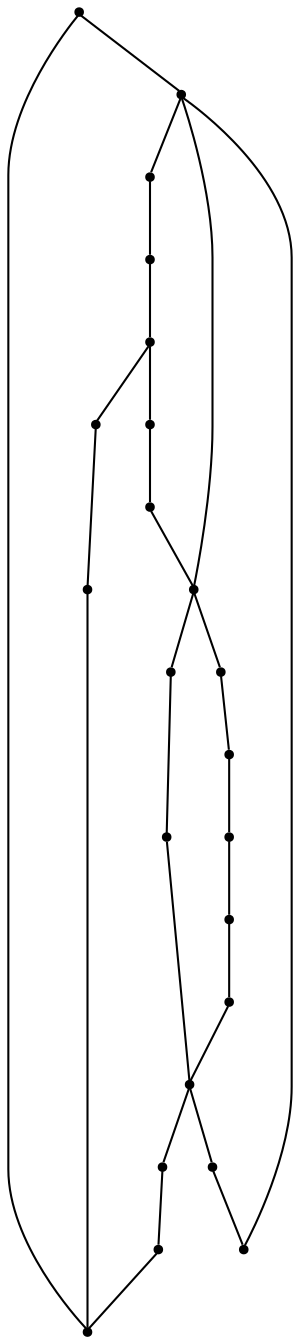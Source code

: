 graph {
  node [shape=point,comment="{\"directed\":false,\"doi\":\"10.4230/LIPIcs.GD.2024.40\",\"figure\":\"? (1)\"}"]

  v0 [pos="1868.9786292338504,1525.203447812811"]
  v1 [pos="1828.9662164531494,1495.2023284471027"]
  v2 [pos="1948.9993528659174,1585.2054322220183"]
  v3 [pos="1938.9953195821142,1555.2043128563103"]
  v4 [pos="1898.986817943337,1435.200089715686"]
  v5 [pos="1888.98272106373,1405.1989703499778"]
  v6 [pos="1728.9374898492792,1465.2012090813942"]
  v7 [pos="1648.9167026214081,1495.2023284471027"]
  v8 [pos="1808.9621246232696,1435.200089715686"]
  v9 [pos="1868.9786292338504,1435.200089715686"]
  v10 [pos="1848.97049907044,1465.2012090813942"]
  v11 [pos="1888.9828164574355,1615.2065515877268"]
  v12 [pos="1828.9663118468548,1645.207670953435"]
  v13 [pos="1768.949711842569,1675.2087903191432"]
  v14 [pos="1818.9623103609536,1525.2034478128107"]
  v15 [pos="1778.9538087221758,1645.207670953435"]
  v16 [pos="1748.945492821082,1645.207670953435"]
  v17 [pos="1668.9209852386987,1525.2034478128107"]
  v18 [pos="1628.9124835999214,1555.2043128563103"]
  v19 [pos="1618.9083867203144,1585.2054322220185"]
  v20 [pos="1638.912669337605,1525.2034478128107"]
  v21 [pos="1718.9373041115955,1645.207670953435"]
  v22 [pos="1668.920985238699,1615.2065515877266"]

  v0 -- v1 [id="-1",pos="1868.9786292338504,1525.203447812811 1828.9662164531494,1495.2023284471027 1828.9662164531494,1495.2023284471027 1828.9662164531494,1495.2023284471027"]
  v19 -- v22 [id="-2",pos="1618.9083867203144,1585.2054322220185 1668.920985238699,1615.2065515877266 1668.920985238699,1615.2065515877266 1668.920985238699,1615.2065515877266"]
  v22 -- v21 [id="-3",pos="1668.920985238699,1615.2065515877266 1718.9373041115955,1645.207670953435 1718.9373041115955,1645.207670953435 1718.9373041115955,1645.207670953435"]
  v21 -- v13 [id="-4",pos="1718.9373041115955,1645.207670953435 1768.949711842569,1675.2087903191432 1768.949711842569,1675.2087903191432 1768.949711842569,1675.2087903191432"]
  v7 -- v20 [id="-5",pos="1648.9167026214081,1495.2023284471027 1638.912669337605,1525.2034478128107 1638.912669337605,1525.2034478128107 1638.912669337605,1525.2034478128107"]
  v20 -- v18 [id="-6",pos="1638.912669337605,1525.2034478128107 1628.9124835999214,1555.2043128563103 1628.9124835999214,1555.2043128563103 1628.9124835999214,1555.2043128563103"]
  v18 -- v19 [id="-7",pos="1628.9124835999214,1555.2043128563103 1618.9083867203144,1585.2054322220185 1618.9083867203144,1585.2054322220185 1618.9083867203144,1585.2054322220185"]
  v7 -- v17 [id="-8",pos="1648.9167026214081,1495.2023284471027 1668.9209852386987,1525.2034478128107 1668.9209852386987,1525.2034478128107 1668.9209852386987,1525.2034478128107"]
  v17 -- v16 [id="-9",pos="1668.9209852386987,1525.2034478128107 1748.945492821082,1645.207670953435 1748.945492821082,1645.207670953435 1748.945492821082,1645.207670953435"]
  v16 -- v13 [id="-10",pos="1748.945492821082,1645.207670953435 1768.949711842569,1675.2087903191432 1768.949711842569,1675.2087903191432 1768.949711842569,1675.2087903191432"]
  v13 -- v15 [id="-11",pos="1768.949711842569,1675.2087903191432 1778.9538087221758,1645.207670953435 1778.9538087221758,1645.207670953435 1778.9538087221758,1645.207670953435"]
  v15 -- v14 [id="-12",pos="1778.9538087221758,1645.207670953435 1818.9623103609536,1525.2034478128107 1818.9623103609536,1525.2034478128107 1818.9623103609536,1525.2034478128107"]
  v14 -- v1 [id="-13",pos="1818.9623103609536,1525.2034478128107 1828.9662164531494,1495.2023284471027 1828.9662164531494,1495.2023284471027 1828.9662164531494,1495.2023284471027"]
  v13 -- v12 [id="-14",pos="1768.949711842569,1675.2087903191432 1828.9663118468548,1645.207670953435 1828.9663118468548,1645.207670953435 1828.9663118468548,1645.207670953435"]
  v12 -- v11 [id="-15",pos="1828.9663118468548,1645.207670953435 1888.9828164574355,1615.2065515877268 1888.9828164574355,1615.2065515877268 1888.9828164574355,1615.2065515877268"]
  v11 -- v2 [id="-16",pos="1888.9828164574355,1615.2065515877268 1948.9993528659174,1585.2054322220183 1948.9993528659174,1585.2054322220183 1948.9993528659174,1585.2054322220183"]
  v1 -- v10 [id="-17",pos="1828.9662164531494,1495.2023284471027 1848.97049907044,1465.2012090813942 1848.97049907044,1465.2012090813942 1848.97049907044,1465.2012090813942"]
  v10 -- v9 [id="-18",pos="1848.97049907044,1465.2012090813942 1868.9786292338504,1435.200089715686 1868.9786292338504,1435.200089715686 1868.9786292338504,1435.200089715686"]
  v9 -- v5 [id="-19",pos="1868.9786292338504,1435.200089715686 1888.98272106373,1405.1989703499778 1888.98272106373,1405.1989703499778 1888.98272106373,1405.1989703499778"]
  v1 -- v7 [id="-20",pos="1828.9662164531494,1495.2023284471027 1648.9167026214081,1495.2023284471027 1648.9167026214081,1495.2023284471027 1648.9167026214081,1495.2023284471027"]
  v5 -- v8 [id="-21",pos="1888.98272106373,1405.1989703499778 1808.9621246232696,1435.200089715686 1808.9621246232696,1435.200089715686 1808.9621246232696,1435.200089715686"]
  v8 -- v6 [id="-22",pos="1808.9621246232696,1435.200089715686 1728.9374898492792,1465.2012090813942 1728.9374898492792,1465.2012090813942 1728.9374898492792,1465.2012090813942"]
  v6 -- v7 [id="-23",pos="1728.9374898492792,1465.2012090813942 1648.9167026214081,1495.2023284471027 1648.9167026214081,1495.2023284471027 1648.9167026214081,1495.2023284471027"]
  v5 -- v4 [id="-24",pos="1888.98272106373,1405.1989703499778 1898.986817943337,1435.200089715686 1898.986817943337,1435.200089715686 1898.986817943337,1435.200089715686"]
  v4 -- v3 [id="-25",pos="1898.986817943337,1435.200089715686 1938.9953195821142,1555.2043128563103 1938.9953195821142,1555.2043128563103 1938.9953195821142,1555.2043128563103"]
  v3 -- v2 [id="-26",pos="1938.9953195821142,1555.2043128563103 1948.9993528659174,1585.2054322220183 1948.9993528659174,1585.2054322220183 1948.9993528659174,1585.2054322220183"]
  v2 -- v0 [id="-27",pos="1948.9993528659174,1585.2054322220183 1868.9786292338504,1525.203447812811 1868.9786292338504,1525.203447812811 1868.9786292338504,1525.203447812811"]
}